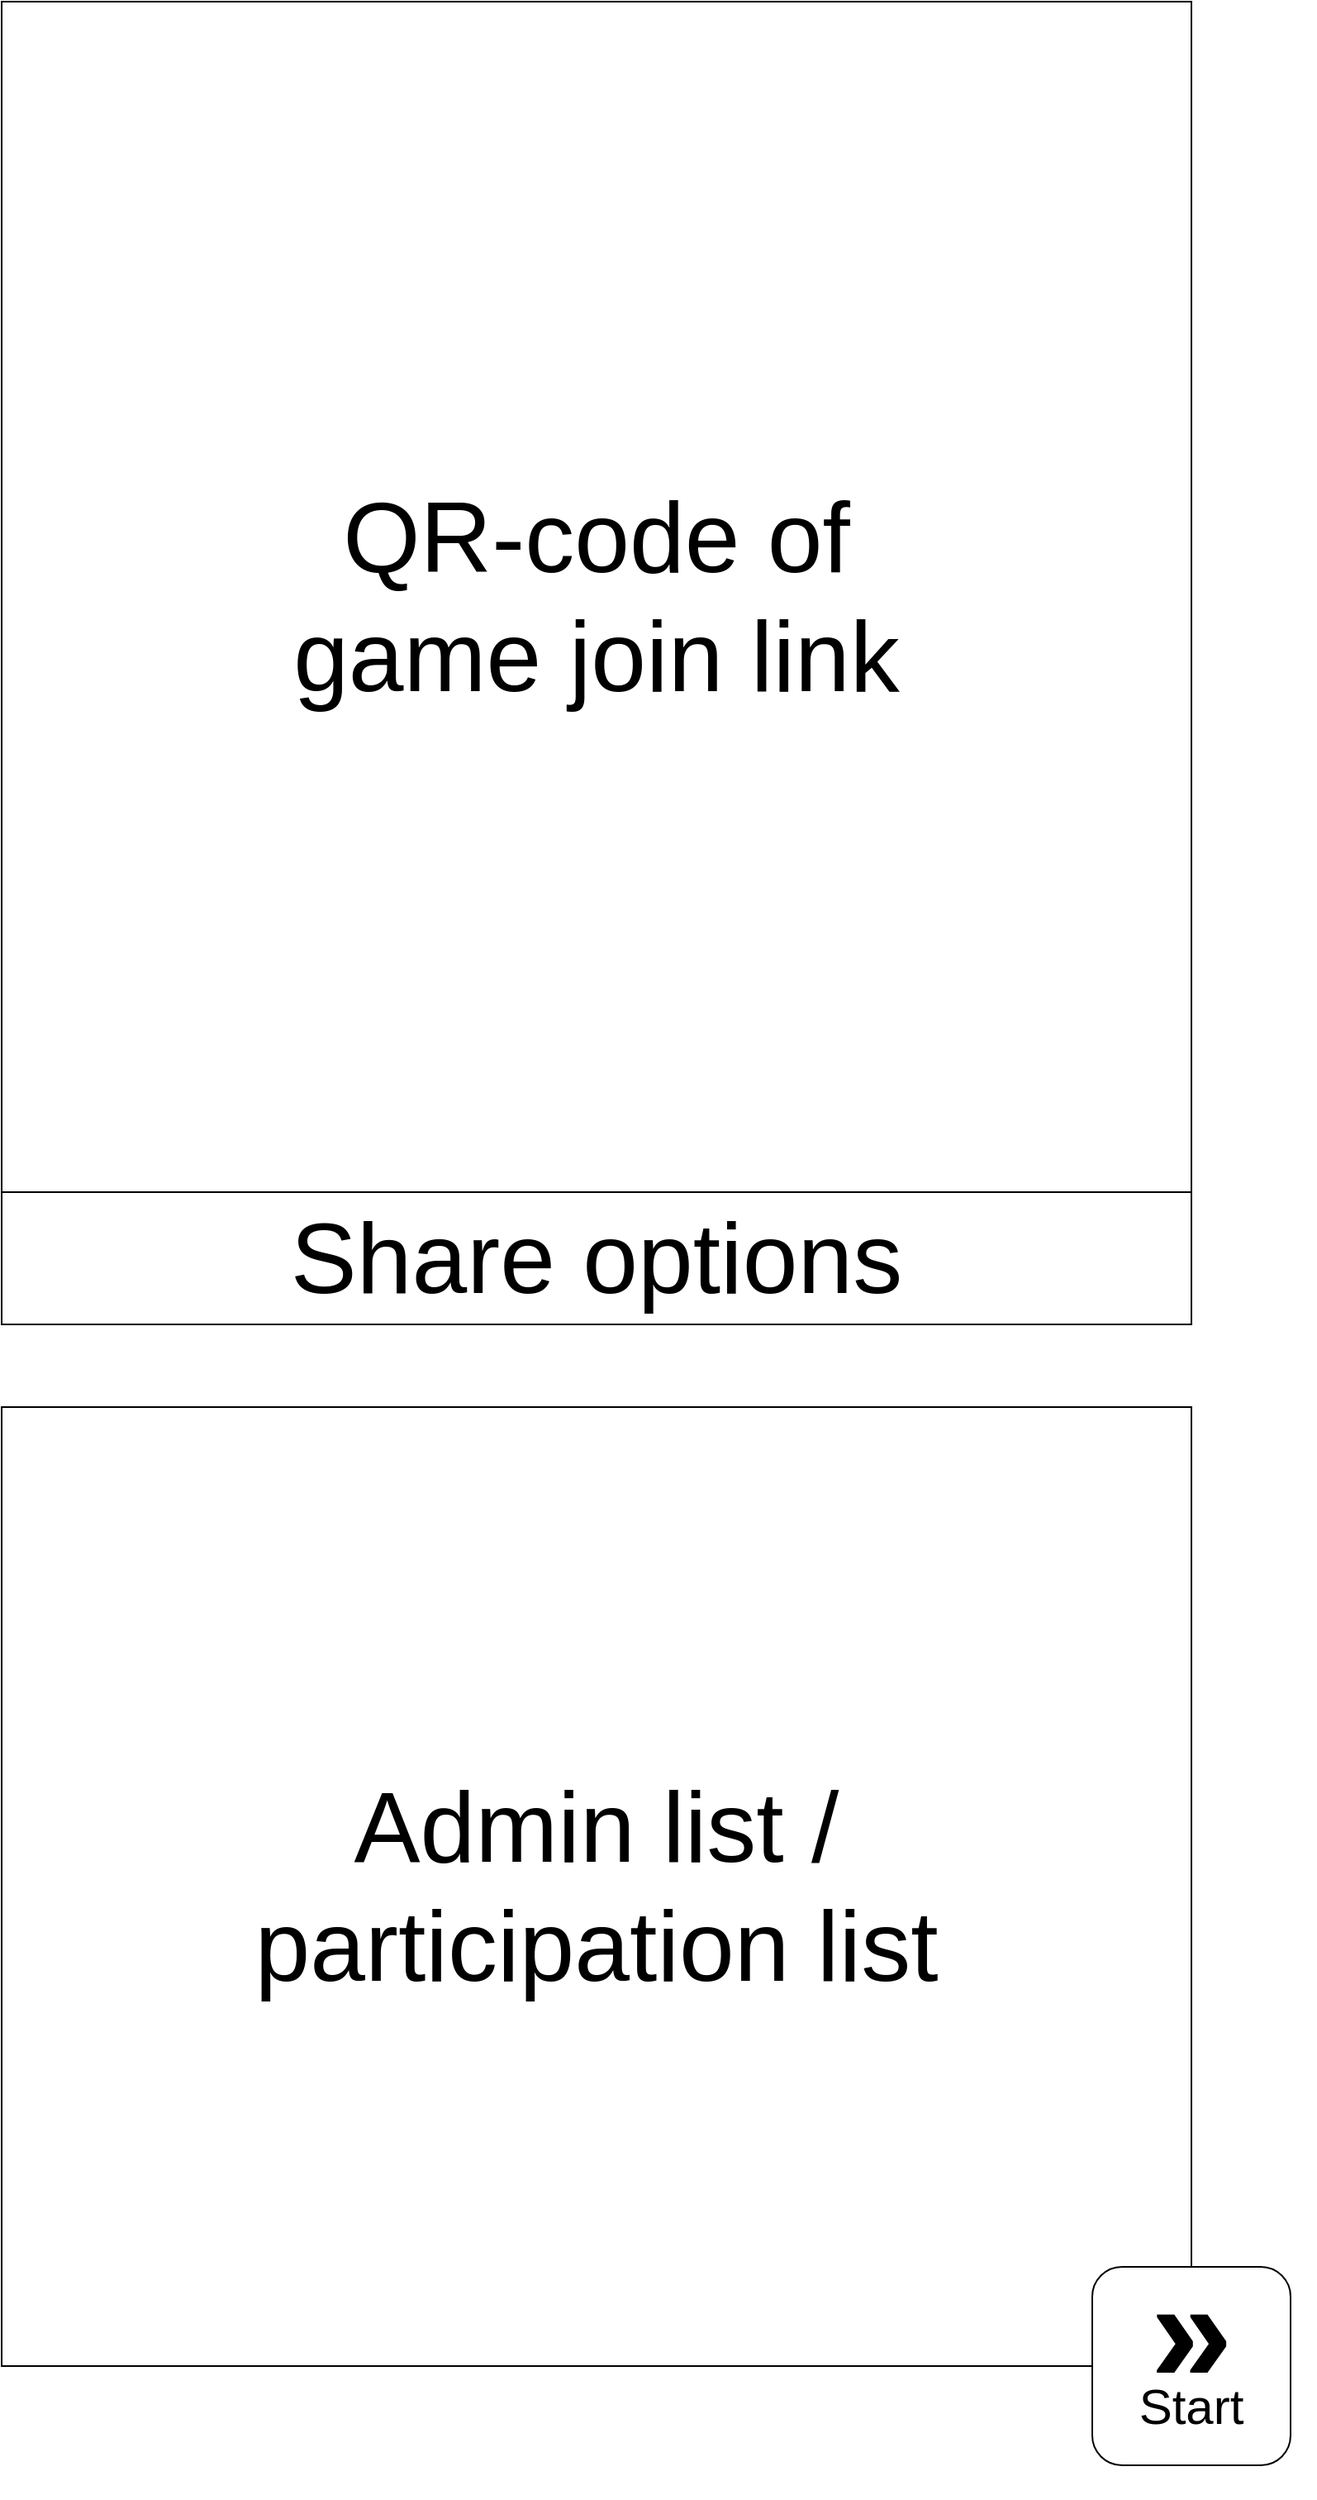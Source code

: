 <mxfile version="20.8.10" type="device"><diagram name="Page-1" id="17XyKO2Nn7R1blTbP1B2"><mxGraphModel dx="4023" dy="1934" grid="1" gridSize="10" guides="1" tooltips="1" connect="1" arrows="1" fold="1" page="1" pageScale="1" pageWidth="900" pageHeight="1600" math="0" shadow="0"><root><mxCell id="0"/><mxCell id="1" parent="0"/><mxCell id="O5-02cSfLLD5nItzBnBX-2" value="" style="group" vertex="1" connectable="0" parent="1"><mxGeometry x="80" y="80" width="720" height="800" as="geometry"/></mxCell><mxCell id="3cdq_24RXK1O5KQ3vE-i-2" value="Share options" style="rounded=0;whiteSpace=wrap;html=1;fontSize=60;" parent="O5-02cSfLLD5nItzBnBX-2" vertex="1"><mxGeometry y="720" width="720" height="80" as="geometry"/></mxCell><mxCell id="O5-02cSfLLD5nItzBnBX-1" value="QR-code of &lt;br&gt;game join link" style="rounded=0;whiteSpace=wrap;html=1;fontSize=60;" vertex="1" parent="O5-02cSfLLD5nItzBnBX-2"><mxGeometry width="720" height="720" as="geometry"/></mxCell><mxCell id="O5-02cSfLLD5nItzBnBX-7" value="Admin list / &lt;br&gt;participation list" style="rounded=0;whiteSpace=wrap;html=1;fontSize=60;" vertex="1" parent="1"><mxGeometry x="80" y="930" width="720" height="580" as="geometry"/></mxCell><mxCell id="O5-02cSfLLD5nItzBnBX-9" value="" style="rounded=1;whiteSpace=wrap;html=1;fontSize=30;" vertex="1" parent="1"><mxGeometry x="740" y="1450" width="120" height="120" as="geometry"/></mxCell><mxCell id="O5-02cSfLLD5nItzBnBX-8" value="&lt;p style=&quot;line-height: 57%;&quot;&gt;&lt;font style=&quot;&quot;&gt;&lt;span style=&quot;font-weight: bold; font-size: 90px;&quot;&gt;»&lt;/span&gt;&lt;br&gt;&lt;font style=&quot;font-size: 30px;&quot;&gt;&lt;br&gt;Start&lt;/font&gt;&lt;/font&gt;&lt;/p&gt;" style="ellipse;whiteSpace=wrap;html=1;aspect=fixed;fillColor=none;strokeColor=none;" vertex="1" parent="1"><mxGeometry x="725" y="1440" width="150" height="150" as="geometry"/></mxCell></root></mxGraphModel></diagram></mxfile>